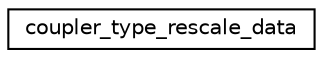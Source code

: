 digraph "Graphical Class Hierarchy"
{
 // INTERACTIVE_SVG=YES
 // LATEX_PDF_SIZE
  edge [fontname="Helvetica",fontsize="10",labelfontname="Helvetica",labelfontsize="10"];
  node [fontname="Helvetica",fontsize="10",shape=record];
  rankdir="LR";
  Node0 [label="coupler_type_rescale_data",height=0.2,width=0.4,color="black", fillcolor="white", style="filled",URL="$interfacecoupler__types__mod_1_1coupler__type__rescale__data.html",tooltip="This is the interface to rescale the field data in a coupler_bc_type."];
}
